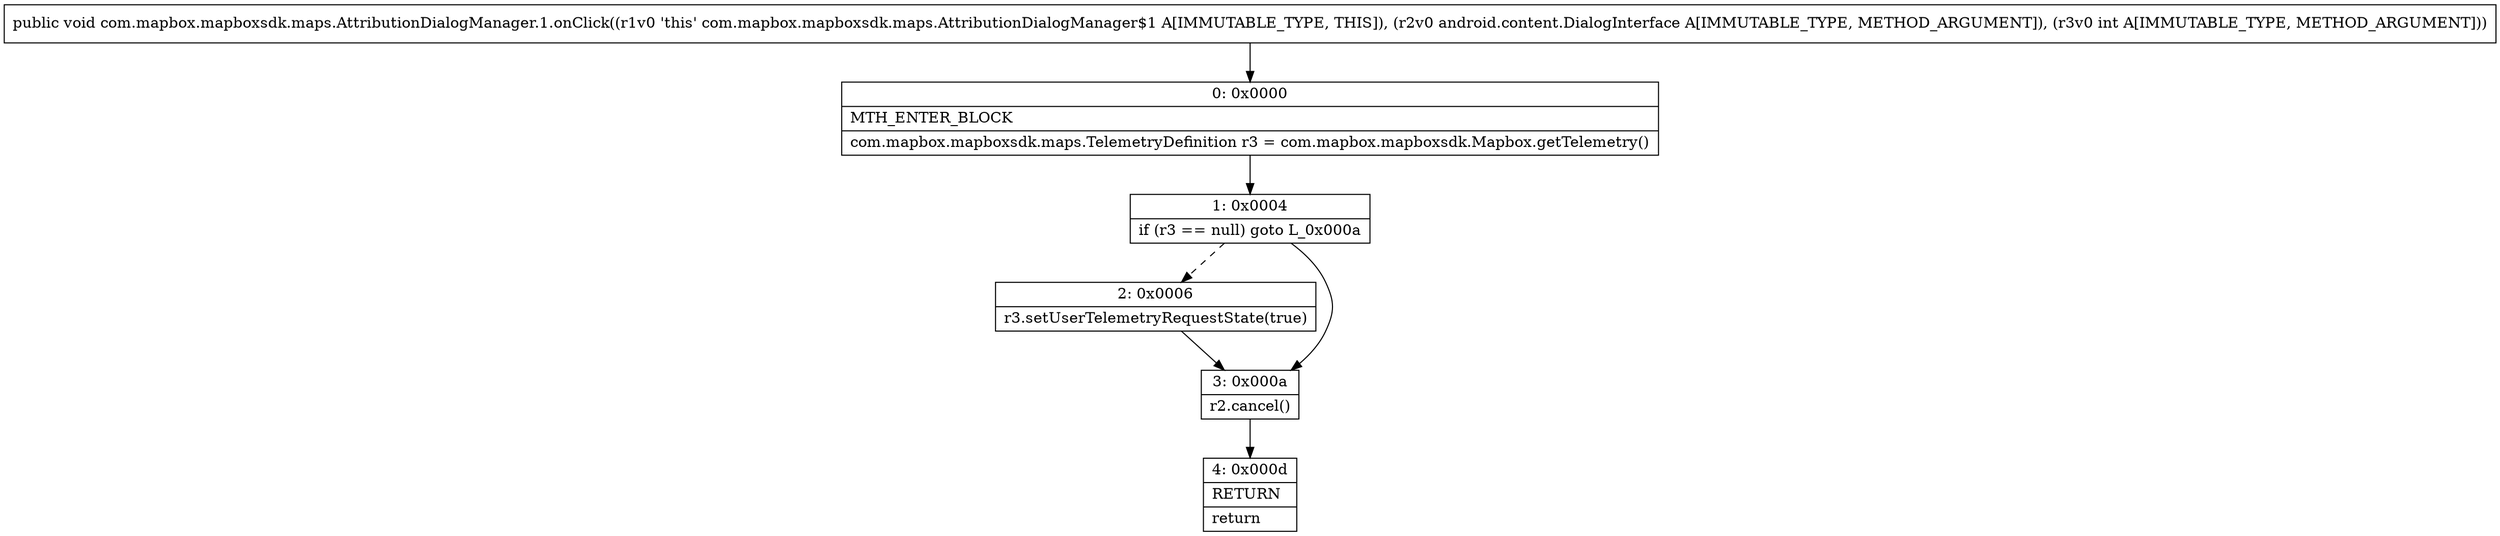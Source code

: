 digraph "CFG forcom.mapbox.mapboxsdk.maps.AttributionDialogManager.1.onClick(Landroid\/content\/DialogInterface;I)V" {
Node_0 [shape=record,label="{0\:\ 0x0000|MTH_ENTER_BLOCK\l|com.mapbox.mapboxsdk.maps.TelemetryDefinition r3 = com.mapbox.mapboxsdk.Mapbox.getTelemetry()\l}"];
Node_1 [shape=record,label="{1\:\ 0x0004|if (r3 == null) goto L_0x000a\l}"];
Node_2 [shape=record,label="{2\:\ 0x0006|r3.setUserTelemetryRequestState(true)\l}"];
Node_3 [shape=record,label="{3\:\ 0x000a|r2.cancel()\l}"];
Node_4 [shape=record,label="{4\:\ 0x000d|RETURN\l|return\l}"];
MethodNode[shape=record,label="{public void com.mapbox.mapboxsdk.maps.AttributionDialogManager.1.onClick((r1v0 'this' com.mapbox.mapboxsdk.maps.AttributionDialogManager$1 A[IMMUTABLE_TYPE, THIS]), (r2v0 android.content.DialogInterface A[IMMUTABLE_TYPE, METHOD_ARGUMENT]), (r3v0 int A[IMMUTABLE_TYPE, METHOD_ARGUMENT])) }"];
MethodNode -> Node_0;
Node_0 -> Node_1;
Node_1 -> Node_2[style=dashed];
Node_1 -> Node_3;
Node_2 -> Node_3;
Node_3 -> Node_4;
}

